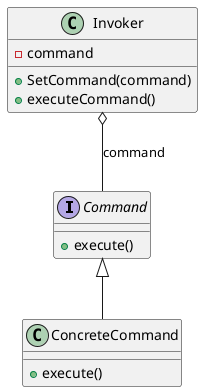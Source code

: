 @startuml
interface Command
class Invoker

Invoker : -command
Invoker : +SetCommand(command)
Invoker : +executeCommand()

Invoker o-- Command: command
Command <|-- ConcreteCommand

Command : +execute()
ConcreteCommand : +execute()
@enduml
